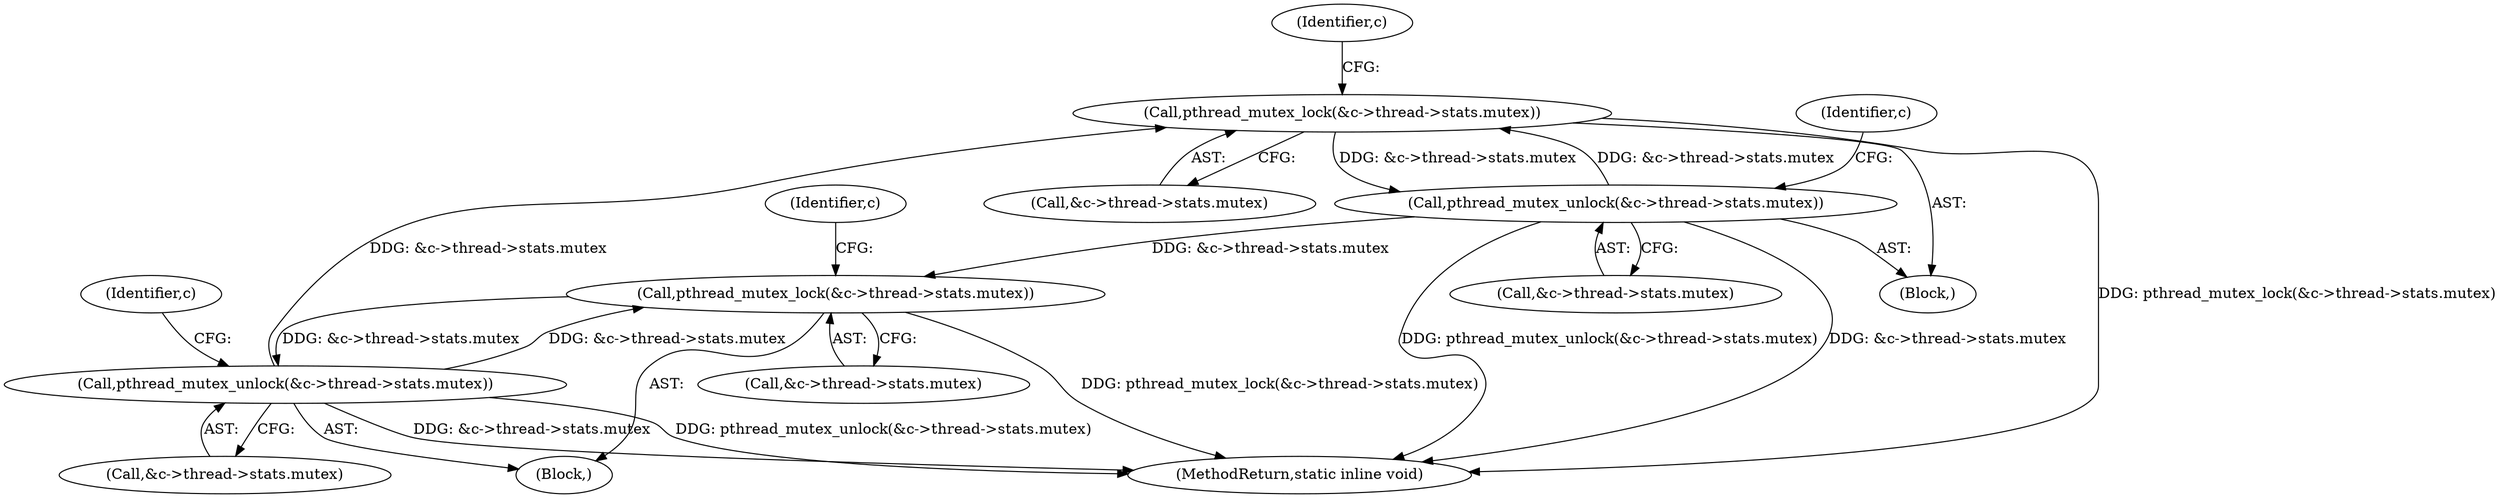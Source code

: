 digraph "0_memcached_a8c4a82787b8b6c256d61bd5c42fb7f92d1bae00@API" {
"1000606" [label="(Call,pthread_mutex_lock(&c->thread->stats.mutex))"];
"1000631" [label="(Call,pthread_mutex_unlock(&c->thread->stats.mutex))"];
"1000606" [label="(Call,pthread_mutex_lock(&c->thread->stats.mutex))"];
"1000585" [label="(Call,pthread_mutex_unlock(&c->thread->stats.mutex))"];
"1000555" [label="(Call,pthread_mutex_lock(&c->thread->stats.mutex))"];
"1000632" [label="(Call,&c->thread->stats.mutex)"];
"1000607" [label="(Call,&c->thread->stats.mutex)"];
"1000598" [label="(Identifier,c)"];
"1000619" [label="(Identifier,c)"];
"1000605" [label="(Block,)"];
"1000555" [label="(Call,pthread_mutex_lock(&c->thread->stats.mutex))"];
"1000586" [label="(Call,&c->thread->stats.mutex)"];
"1000755" [label="(MethodReturn,static inline void)"];
"1000631" [label="(Call,pthread_mutex_unlock(&c->thread->stats.mutex))"];
"1000606" [label="(Call,pthread_mutex_lock(&c->thread->stats.mutex))"];
"1000556" [label="(Call,&c->thread->stats.mutex)"];
"1000585" [label="(Call,pthread_mutex_unlock(&c->thread->stats.mutex))"];
"1000570" [label="(Identifier,c)"];
"1000190" [label="(Block,)"];
"1000642" [label="(Identifier,c)"];
"1000606" -> "1000605"  [label="AST: "];
"1000606" -> "1000607"  [label="CFG: "];
"1000607" -> "1000606"  [label="AST: "];
"1000619" -> "1000606"  [label="CFG: "];
"1000606" -> "1000755"  [label="DDG: pthread_mutex_lock(&c->thread->stats.mutex)"];
"1000631" -> "1000606"  [label="DDG: &c->thread->stats.mutex"];
"1000585" -> "1000606"  [label="DDG: &c->thread->stats.mutex"];
"1000606" -> "1000631"  [label="DDG: &c->thread->stats.mutex"];
"1000631" -> "1000605"  [label="AST: "];
"1000631" -> "1000632"  [label="CFG: "];
"1000632" -> "1000631"  [label="AST: "];
"1000642" -> "1000631"  [label="CFG: "];
"1000631" -> "1000755"  [label="DDG: &c->thread->stats.mutex"];
"1000631" -> "1000755"  [label="DDG: pthread_mutex_unlock(&c->thread->stats.mutex)"];
"1000631" -> "1000555"  [label="DDG: &c->thread->stats.mutex"];
"1000585" -> "1000190"  [label="AST: "];
"1000585" -> "1000586"  [label="CFG: "];
"1000586" -> "1000585"  [label="AST: "];
"1000598" -> "1000585"  [label="CFG: "];
"1000585" -> "1000755"  [label="DDG: &c->thread->stats.mutex"];
"1000585" -> "1000755"  [label="DDG: pthread_mutex_unlock(&c->thread->stats.mutex)"];
"1000585" -> "1000555"  [label="DDG: &c->thread->stats.mutex"];
"1000555" -> "1000585"  [label="DDG: &c->thread->stats.mutex"];
"1000555" -> "1000190"  [label="AST: "];
"1000555" -> "1000556"  [label="CFG: "];
"1000556" -> "1000555"  [label="AST: "];
"1000570" -> "1000555"  [label="CFG: "];
"1000555" -> "1000755"  [label="DDG: pthread_mutex_lock(&c->thread->stats.mutex)"];
}

